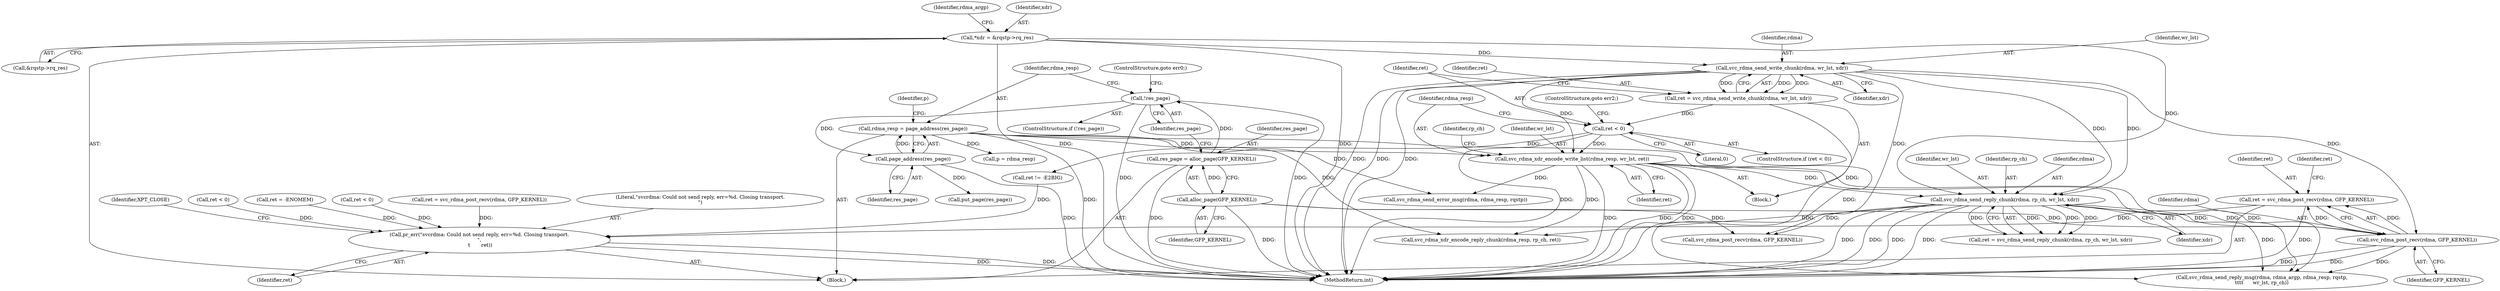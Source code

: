 digraph "0_linux_c70422f760c120480fee4de6c38804c72aa26bc1_40@API" {
"1000244" [label="(Call,ret = svc_rdma_post_recv(rdma, GFP_KERNEL))"];
"1000246" [label="(Call,svc_rdma_post_recv(rdma, GFP_KERNEL))"];
"1000230" [label="(Call,svc_rdma_send_reply_chunk(rdma, rp_ch, wr_lst, xdr))"];
"1000212" [label="(Call,svc_rdma_send_write_chunk(rdma, wr_lst, xdr))"];
"1000119" [label="(Call,*xdr = &rqstp->rq_res)"];
"1000221" [label="(Call,svc_rdma_xdr_encode_write_list(rdma_resp, wr_lst, ret))"];
"1000157" [label="(Call,rdma_resp = page_address(res_page))"];
"1000159" [label="(Call,page_address(res_page))"];
"1000154" [label="(Call,!res_page)"];
"1000149" [label="(Call,res_page = alloc_page(GFP_KERNEL))"];
"1000151" [label="(Call,alloc_page(GFP_KERNEL))"];
"1000217" [label="(Call,ret < 0)"];
"1000210" [label="(Call,ret = svc_rdma_send_write_chunk(rdma, wr_lst, xdr))"];
"1000300" [label="(Call,pr_err(\"svcrdma: Could not send reply, err=%d. Closing transport.\n\",\n \t       ret))"];
"1000154" [label="(Call,!res_page)"];
"1000128" [label="(Identifier,rdma_argp)"];
"1000220" [label="(ControlStructure,goto err2;)"];
"1000228" [label="(Call,ret = svc_rdma_send_reply_chunk(rdma, rp_ch, wr_lst, xdr))"];
"1000246" [label="(Call,svc_rdma_post_recv(rdma, GFP_KERNEL))"];
"1000254" [label="(Call,svc_rdma_send_reply_msg(rdma, rdma_argp, rdma_resp, rqstp,\n\t\t\t\t      wr_lst, rp_ch))"];
"1000217" [label="(Call,ret < 0)"];
"1000234" [label="(Identifier,xdr)"];
"1000245" [label="(Identifier,ret)"];
"1000119" [label="(Call,*xdr = &rqstp->rq_res)"];
"1000149" [label="(Call,res_page = alloc_page(GFP_KERNEL))"];
"1000275" [label="(Call,ret = svc_rdma_post_recv(rdma, GFP_KERNEL))"];
"1000155" [label="(Identifier,res_page)"];
"1000216" [label="(ControlStructure,if (ret < 0))"];
"1000302" [label="(Identifier,ret)"];
"1000211" [label="(Identifier,ret)"];
"1000224" [label="(Identifier,ret)"];
"1000226" [label="(Identifier,rp_ch)"];
"1000120" [label="(Identifier,xdr)"];
"1000218" [label="(Identifier,ret)"];
"1000301" [label="(Literal,\"svcrdma: Could not send reply, err=%d. Closing transport.\n\")"];
"1000233" [label="(Identifier,wr_lst)"];
"1000270" [label="(Call,ret != -E2BIG)"];
"1000152" [label="(Identifier,GFP_KERNEL)"];
"1000277" [label="(Call,svc_rdma_post_recv(rdma, GFP_KERNEL))"];
"1000159" [label="(Call,page_address(res_page))"];
"1000209" [label="(Block,)"];
"1000162" [label="(Identifier,p)"];
"1000145" [label="(Call,ret = -ENOMEM)"];
"1000213" [label="(Identifier,rdma)"];
"1000240" [label="(Call,svc_rdma_xdr_encode_reply_chunk(rdma_resp, rp_ch, ret))"];
"1000161" [label="(Call,p = rdma_resp)"];
"1000219" [label="(Literal,0)"];
"1000244" [label="(Call,ret = svc_rdma_post_recv(rdma, GFP_KERNEL))"];
"1000151" [label="(Call,alloc_page(GFP_KERNEL))"];
"1000262" [label="(Call,ret < 0)"];
"1000285" [label="(Call,svc_rdma_send_error_msg(rdma, rdma_resp, rqstp))"];
"1000153" [label="(ControlStructure,if (!res_page))"];
"1000250" [label="(Identifier,ret)"];
"1000150" [label="(Identifier,res_page)"];
"1000248" [label="(Identifier,GFP_KERNEL)"];
"1000160" [label="(Identifier,res_page)"];
"1000290" [label="(Call,ret < 0)"];
"1000232" [label="(Identifier,rp_ch)"];
"1000222" [label="(Identifier,rdma_resp)"];
"1000212" [label="(Call,svc_rdma_send_write_chunk(rdma, wr_lst, xdr))"];
"1000221" [label="(Call,svc_rdma_xdr_encode_write_list(rdma_resp, wr_lst, ret))"];
"1000215" [label="(Identifier,xdr)"];
"1000231" [label="(Identifier,rdma)"];
"1000121" [label="(Call,&rqstp->rq_res)"];
"1000156" [label="(ControlStructure,goto err0;)"];
"1000106" [label="(Block,)"];
"1000230" [label="(Call,svc_rdma_send_reply_chunk(rdma, rp_ch, wr_lst, xdr))"];
"1000304" [label="(Identifier,XPT_CLOSE)"];
"1000247" [label="(Identifier,rdma)"];
"1000158" [label="(Identifier,rdma_resp)"];
"1000223" [label="(Identifier,wr_lst)"];
"1000210" [label="(Call,ret = svc_rdma_send_write_chunk(rdma, wr_lst, xdr))"];
"1000297" [label="(Call,put_page(res_page))"];
"1000214" [label="(Identifier,wr_lst)"];
"1000157" [label="(Call,rdma_resp = page_address(res_page))"];
"1000312" [label="(MethodReturn,int)"];
"1000300" [label="(Call,pr_err(\"svcrdma: Could not send reply, err=%d. Closing transport.\n\",\n \t       ret))"];
"1000244" -> "1000106"  [label="AST: "];
"1000244" -> "1000246"  [label="CFG: "];
"1000245" -> "1000244"  [label="AST: "];
"1000246" -> "1000244"  [label="AST: "];
"1000250" -> "1000244"  [label="CFG: "];
"1000244" -> "1000312"  [label="DDG: "];
"1000246" -> "1000244"  [label="DDG: "];
"1000246" -> "1000244"  [label="DDG: "];
"1000244" -> "1000300"  [label="DDG: "];
"1000246" -> "1000248"  [label="CFG: "];
"1000247" -> "1000246"  [label="AST: "];
"1000248" -> "1000246"  [label="AST: "];
"1000246" -> "1000312"  [label="DDG: "];
"1000246" -> "1000312"  [label="DDG: "];
"1000230" -> "1000246"  [label="DDG: "];
"1000212" -> "1000246"  [label="DDG: "];
"1000151" -> "1000246"  [label="DDG: "];
"1000246" -> "1000254"  [label="DDG: "];
"1000230" -> "1000228"  [label="AST: "];
"1000230" -> "1000234"  [label="CFG: "];
"1000231" -> "1000230"  [label="AST: "];
"1000232" -> "1000230"  [label="AST: "];
"1000233" -> "1000230"  [label="AST: "];
"1000234" -> "1000230"  [label="AST: "];
"1000228" -> "1000230"  [label="CFG: "];
"1000230" -> "1000312"  [label="DDG: "];
"1000230" -> "1000312"  [label="DDG: "];
"1000230" -> "1000312"  [label="DDG: "];
"1000230" -> "1000312"  [label="DDG: "];
"1000230" -> "1000228"  [label="DDG: "];
"1000230" -> "1000228"  [label="DDG: "];
"1000230" -> "1000228"  [label="DDG: "];
"1000230" -> "1000228"  [label="DDG: "];
"1000212" -> "1000230"  [label="DDG: "];
"1000212" -> "1000230"  [label="DDG: "];
"1000221" -> "1000230"  [label="DDG: "];
"1000119" -> "1000230"  [label="DDG: "];
"1000230" -> "1000240"  [label="DDG: "];
"1000230" -> "1000254"  [label="DDG: "];
"1000230" -> "1000277"  [label="DDG: "];
"1000212" -> "1000210"  [label="AST: "];
"1000212" -> "1000215"  [label="CFG: "];
"1000213" -> "1000212"  [label="AST: "];
"1000214" -> "1000212"  [label="AST: "];
"1000215" -> "1000212"  [label="AST: "];
"1000210" -> "1000212"  [label="CFG: "];
"1000212" -> "1000312"  [label="DDG: "];
"1000212" -> "1000312"  [label="DDG: "];
"1000212" -> "1000312"  [label="DDG: "];
"1000212" -> "1000210"  [label="DDG: "];
"1000212" -> "1000210"  [label="DDG: "];
"1000212" -> "1000210"  [label="DDG: "];
"1000119" -> "1000212"  [label="DDG: "];
"1000212" -> "1000221"  [label="DDG: "];
"1000212" -> "1000277"  [label="DDG: "];
"1000119" -> "1000106"  [label="AST: "];
"1000119" -> "1000121"  [label="CFG: "];
"1000120" -> "1000119"  [label="AST: "];
"1000121" -> "1000119"  [label="AST: "];
"1000128" -> "1000119"  [label="CFG: "];
"1000119" -> "1000312"  [label="DDG: "];
"1000119" -> "1000312"  [label="DDG: "];
"1000221" -> "1000209"  [label="AST: "];
"1000221" -> "1000224"  [label="CFG: "];
"1000222" -> "1000221"  [label="AST: "];
"1000223" -> "1000221"  [label="AST: "];
"1000224" -> "1000221"  [label="AST: "];
"1000226" -> "1000221"  [label="CFG: "];
"1000221" -> "1000312"  [label="DDG: "];
"1000221" -> "1000312"  [label="DDG: "];
"1000221" -> "1000312"  [label="DDG: "];
"1000157" -> "1000221"  [label="DDG: "];
"1000217" -> "1000221"  [label="DDG: "];
"1000221" -> "1000240"  [label="DDG: "];
"1000221" -> "1000254"  [label="DDG: "];
"1000221" -> "1000254"  [label="DDG: "];
"1000221" -> "1000285"  [label="DDG: "];
"1000157" -> "1000106"  [label="AST: "];
"1000157" -> "1000159"  [label="CFG: "];
"1000158" -> "1000157"  [label="AST: "];
"1000159" -> "1000157"  [label="AST: "];
"1000162" -> "1000157"  [label="CFG: "];
"1000157" -> "1000312"  [label="DDG: "];
"1000159" -> "1000157"  [label="DDG: "];
"1000157" -> "1000161"  [label="DDG: "];
"1000157" -> "1000240"  [label="DDG: "];
"1000157" -> "1000254"  [label="DDG: "];
"1000157" -> "1000285"  [label="DDG: "];
"1000159" -> "1000160"  [label="CFG: "];
"1000160" -> "1000159"  [label="AST: "];
"1000159" -> "1000312"  [label="DDG: "];
"1000154" -> "1000159"  [label="DDG: "];
"1000159" -> "1000297"  [label="DDG: "];
"1000154" -> "1000153"  [label="AST: "];
"1000154" -> "1000155"  [label="CFG: "];
"1000155" -> "1000154"  [label="AST: "];
"1000156" -> "1000154"  [label="CFG: "];
"1000158" -> "1000154"  [label="CFG: "];
"1000154" -> "1000312"  [label="DDG: "];
"1000154" -> "1000312"  [label="DDG: "];
"1000149" -> "1000154"  [label="DDG: "];
"1000149" -> "1000106"  [label="AST: "];
"1000149" -> "1000151"  [label="CFG: "];
"1000150" -> "1000149"  [label="AST: "];
"1000151" -> "1000149"  [label="AST: "];
"1000155" -> "1000149"  [label="CFG: "];
"1000149" -> "1000312"  [label="DDG: "];
"1000151" -> "1000149"  [label="DDG: "];
"1000151" -> "1000152"  [label="CFG: "];
"1000152" -> "1000151"  [label="AST: "];
"1000151" -> "1000312"  [label="DDG: "];
"1000151" -> "1000277"  [label="DDG: "];
"1000217" -> "1000216"  [label="AST: "];
"1000217" -> "1000219"  [label="CFG: "];
"1000218" -> "1000217"  [label="AST: "];
"1000219" -> "1000217"  [label="AST: "];
"1000220" -> "1000217"  [label="CFG: "];
"1000222" -> "1000217"  [label="CFG: "];
"1000217" -> "1000312"  [label="DDG: "];
"1000210" -> "1000217"  [label="DDG: "];
"1000217" -> "1000270"  [label="DDG: "];
"1000210" -> "1000209"  [label="AST: "];
"1000211" -> "1000210"  [label="AST: "];
"1000218" -> "1000210"  [label="CFG: "];
"1000210" -> "1000312"  [label="DDG: "];
"1000300" -> "1000106"  [label="AST: "];
"1000300" -> "1000302"  [label="CFG: "];
"1000301" -> "1000300"  [label="AST: "];
"1000302" -> "1000300"  [label="AST: "];
"1000304" -> "1000300"  [label="CFG: "];
"1000300" -> "1000312"  [label="DDG: "];
"1000300" -> "1000312"  [label="DDG: "];
"1000290" -> "1000300"  [label="DDG: "];
"1000262" -> "1000300"  [label="DDG: "];
"1000275" -> "1000300"  [label="DDG: "];
"1000145" -> "1000300"  [label="DDG: "];
"1000270" -> "1000300"  [label="DDG: "];
}
